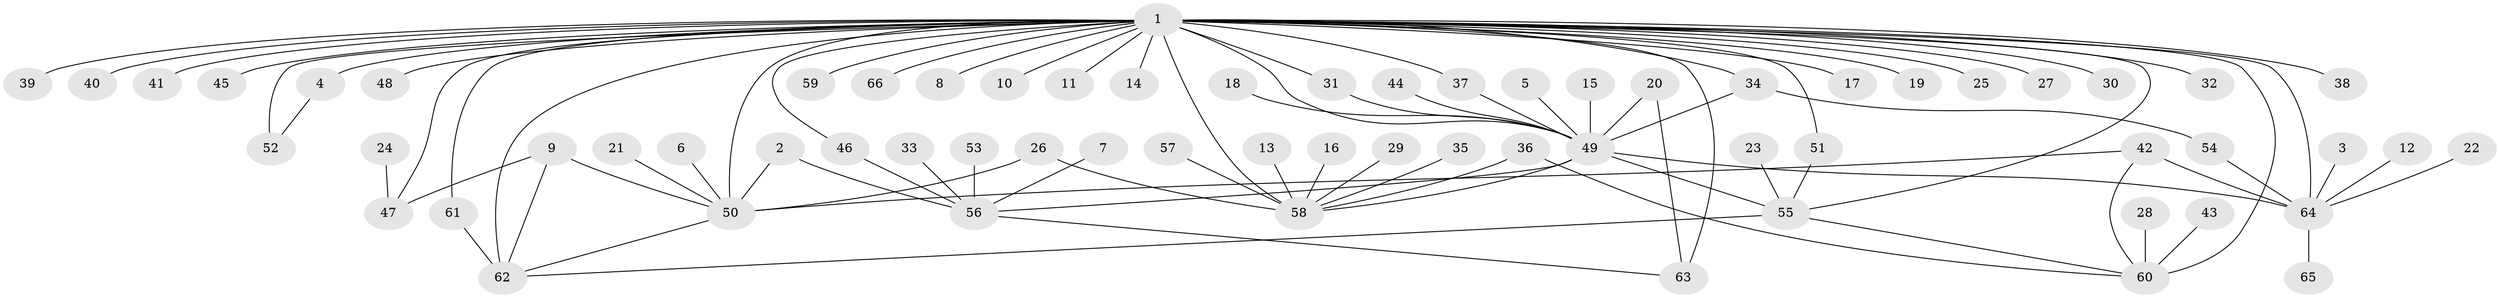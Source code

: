 // original degree distribution, {28: 0.007633587786259542, 22: 0.007633587786259542, 6: 0.022900763358778626, 11: 0.015267175572519083, 1: 0.5419847328244275, 2: 0.16793893129770993, 10: 0.007633587786259542, 3: 0.09923664122137404, 4: 0.06870229007633588, 9: 0.007633587786259542, 5: 0.04580152671755725, 7: 0.007633587786259542}
// Generated by graph-tools (version 1.1) at 2025/26/03/09/25 03:26:00]
// undirected, 66 vertices, 88 edges
graph export_dot {
graph [start="1"]
  node [color=gray90,style=filled];
  1;
  2;
  3;
  4;
  5;
  6;
  7;
  8;
  9;
  10;
  11;
  12;
  13;
  14;
  15;
  16;
  17;
  18;
  19;
  20;
  21;
  22;
  23;
  24;
  25;
  26;
  27;
  28;
  29;
  30;
  31;
  32;
  33;
  34;
  35;
  36;
  37;
  38;
  39;
  40;
  41;
  42;
  43;
  44;
  45;
  46;
  47;
  48;
  49;
  50;
  51;
  52;
  53;
  54;
  55;
  56;
  57;
  58;
  59;
  60;
  61;
  62;
  63;
  64;
  65;
  66;
  1 -- 4 [weight=1.0];
  1 -- 8 [weight=1.0];
  1 -- 10 [weight=1.0];
  1 -- 11 [weight=1.0];
  1 -- 14 [weight=1.0];
  1 -- 17 [weight=1.0];
  1 -- 19 [weight=1.0];
  1 -- 25 [weight=1.0];
  1 -- 27 [weight=1.0];
  1 -- 30 [weight=1.0];
  1 -- 31 [weight=1.0];
  1 -- 32 [weight=1.0];
  1 -- 34 [weight=1.0];
  1 -- 37 [weight=2.0];
  1 -- 38 [weight=1.0];
  1 -- 39 [weight=1.0];
  1 -- 40 [weight=1.0];
  1 -- 41 [weight=1.0];
  1 -- 45 [weight=1.0];
  1 -- 46 [weight=1.0];
  1 -- 47 [weight=1.0];
  1 -- 48 [weight=2.0];
  1 -- 49 [weight=1.0];
  1 -- 50 [weight=2.0];
  1 -- 51 [weight=1.0];
  1 -- 52 [weight=2.0];
  1 -- 55 [weight=1.0];
  1 -- 58 [weight=2.0];
  1 -- 59 [weight=1.0];
  1 -- 60 [weight=2.0];
  1 -- 61 [weight=2.0];
  1 -- 62 [weight=2.0];
  1 -- 63 [weight=2.0];
  1 -- 64 [weight=3.0];
  1 -- 66 [weight=1.0];
  2 -- 50 [weight=1.0];
  2 -- 56 [weight=1.0];
  3 -- 64 [weight=1.0];
  4 -- 52 [weight=1.0];
  5 -- 49 [weight=1.0];
  6 -- 50 [weight=1.0];
  7 -- 56 [weight=1.0];
  9 -- 47 [weight=1.0];
  9 -- 50 [weight=1.0];
  9 -- 62 [weight=1.0];
  12 -- 64 [weight=1.0];
  13 -- 58 [weight=1.0];
  15 -- 49 [weight=1.0];
  16 -- 58 [weight=1.0];
  18 -- 49 [weight=1.0];
  20 -- 49 [weight=1.0];
  20 -- 63 [weight=1.0];
  21 -- 50 [weight=1.0];
  22 -- 64 [weight=1.0];
  23 -- 55 [weight=1.0];
  24 -- 47 [weight=1.0];
  26 -- 50 [weight=1.0];
  26 -- 58 [weight=1.0];
  28 -- 60 [weight=1.0];
  29 -- 58 [weight=1.0];
  31 -- 49 [weight=1.0];
  33 -- 56 [weight=1.0];
  34 -- 49 [weight=1.0];
  34 -- 54 [weight=1.0];
  35 -- 58 [weight=1.0];
  36 -- 58 [weight=1.0];
  36 -- 60 [weight=1.0];
  37 -- 49 [weight=1.0];
  42 -- 50 [weight=1.0];
  42 -- 60 [weight=1.0];
  42 -- 64 [weight=1.0];
  43 -- 60 [weight=1.0];
  44 -- 49 [weight=1.0];
  46 -- 56 [weight=1.0];
  49 -- 55 [weight=1.0];
  49 -- 56 [weight=1.0];
  49 -- 58 [weight=1.0];
  49 -- 64 [weight=2.0];
  50 -- 62 [weight=1.0];
  51 -- 55 [weight=1.0];
  53 -- 56 [weight=1.0];
  54 -- 64 [weight=1.0];
  55 -- 60 [weight=1.0];
  55 -- 62 [weight=1.0];
  56 -- 63 [weight=1.0];
  57 -- 58 [weight=1.0];
  61 -- 62 [weight=2.0];
  64 -- 65 [weight=1.0];
}
